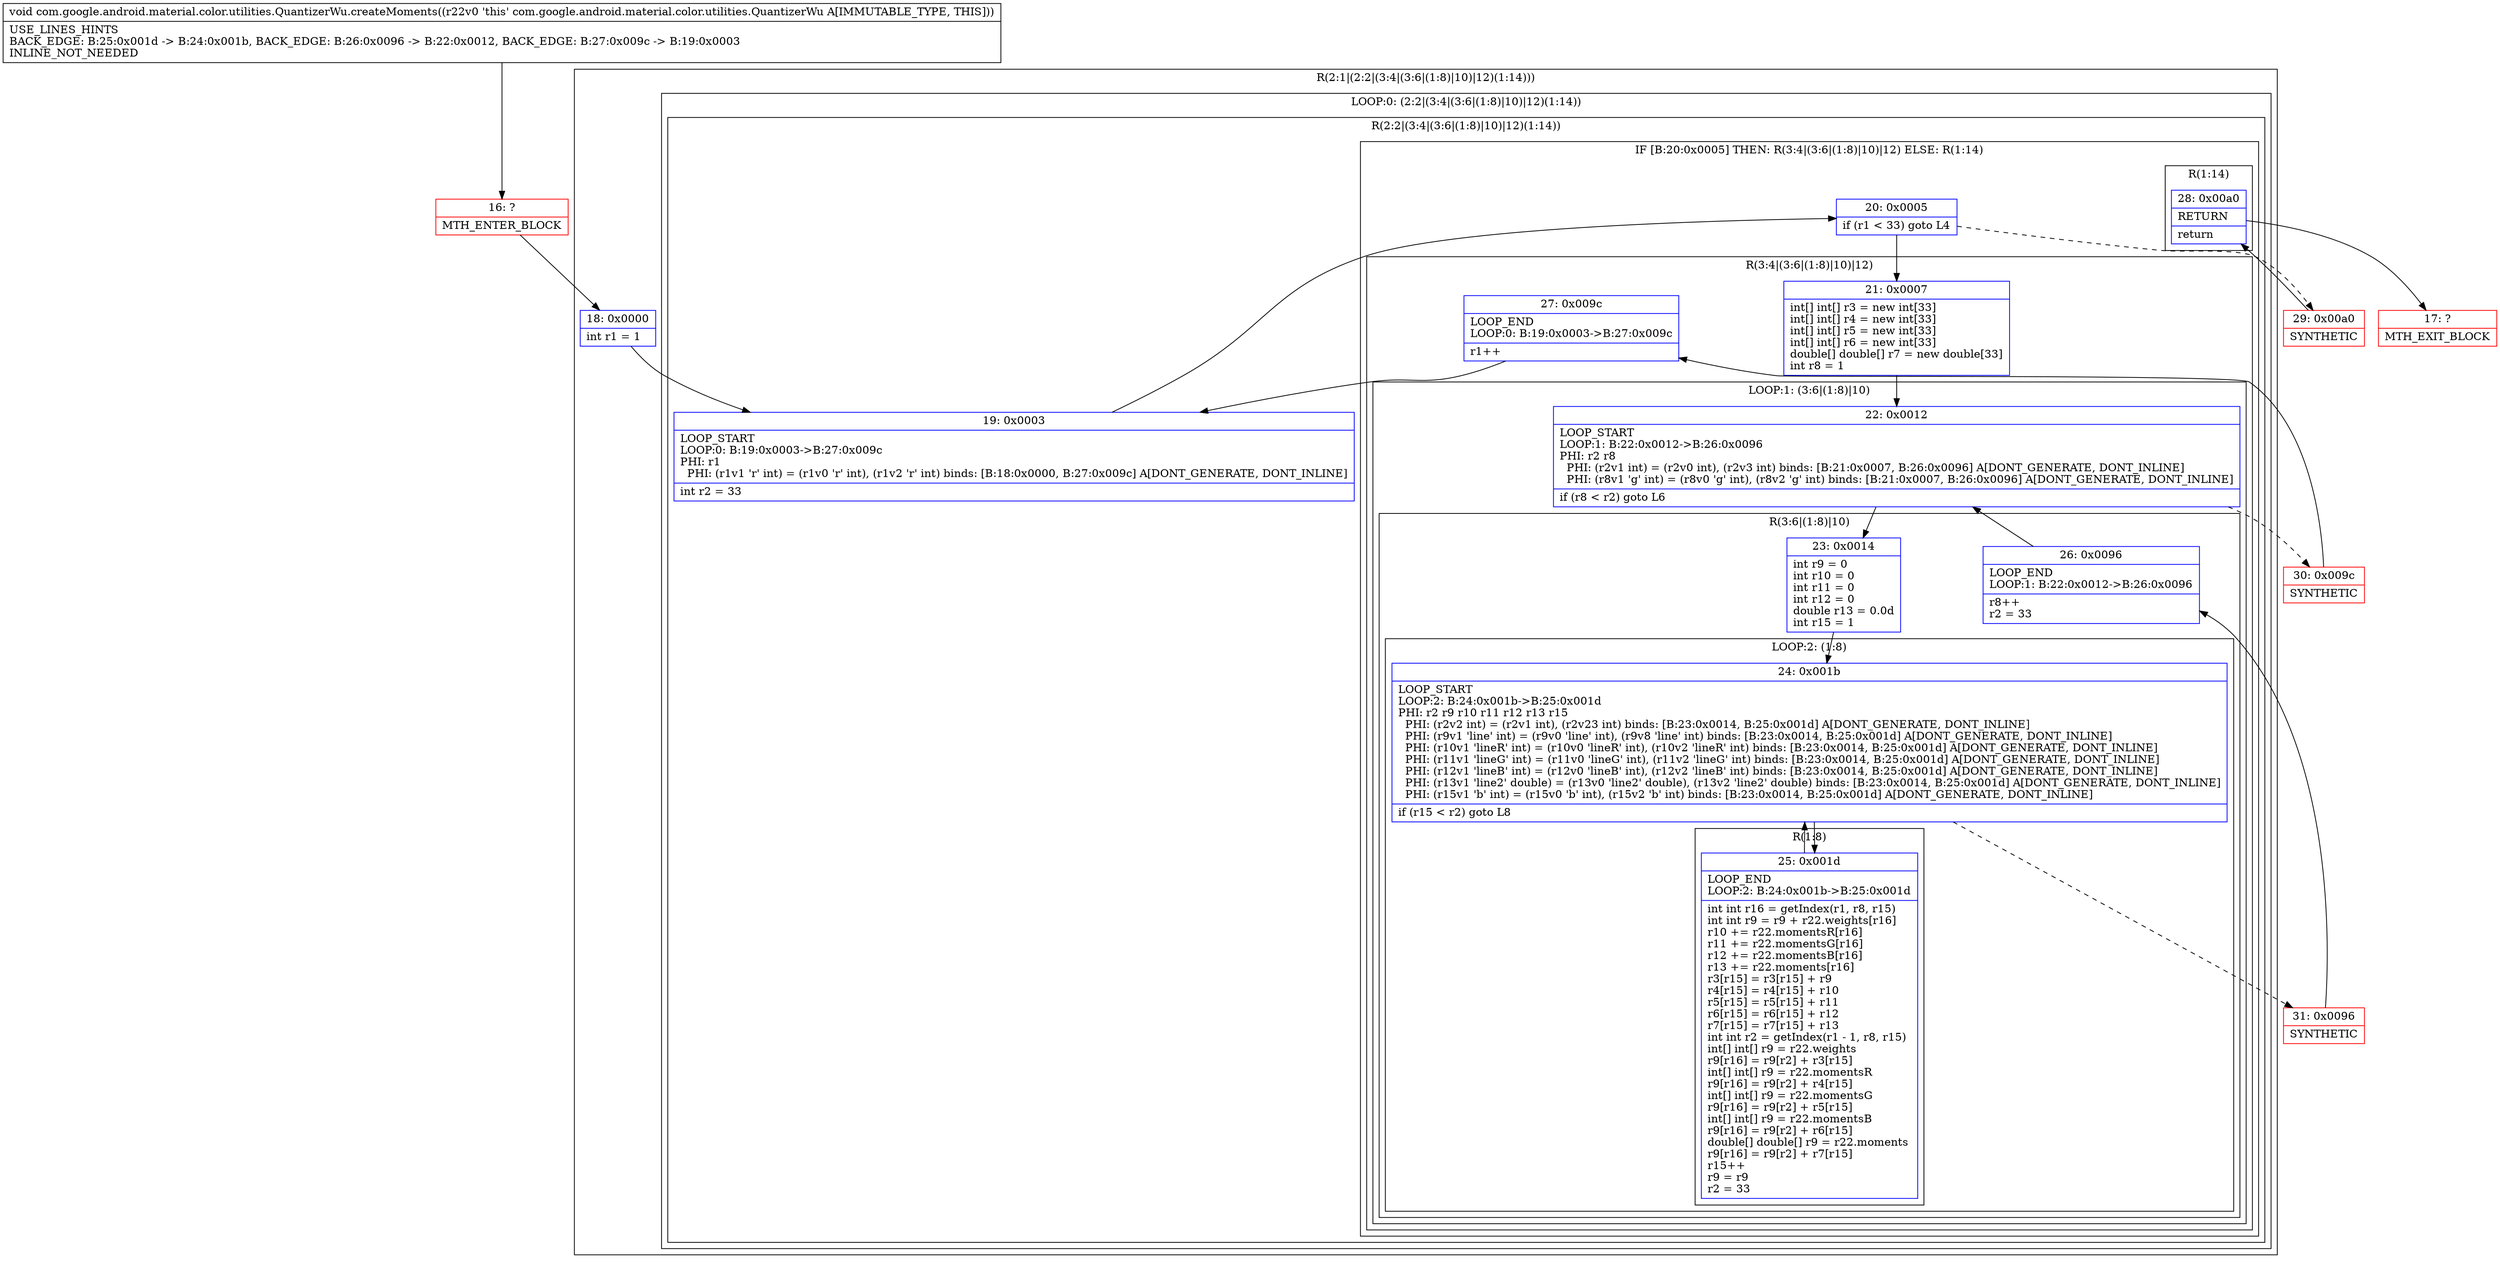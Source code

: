 digraph "CFG forcom.google.android.material.color.utilities.QuantizerWu.createMoments()V" {
subgraph cluster_Region_1374760981 {
label = "R(2:1|(2:2|(3:4|(3:6|(1:8)|10)|12)(1:14)))";
node [shape=record,color=blue];
Node_18 [shape=record,label="{18\:\ 0x0000|int r1 = 1\l}"];
subgraph cluster_LoopRegion_834551300 {
label = "LOOP:0: (2:2|(3:4|(3:6|(1:8)|10)|12)(1:14))";
node [shape=record,color=blue];
subgraph cluster_Region_422367276 {
label = "R(2:2|(3:4|(3:6|(1:8)|10)|12)(1:14))";
node [shape=record,color=blue];
Node_19 [shape=record,label="{19\:\ 0x0003|LOOP_START\lLOOP:0: B:19:0x0003\-\>B:27:0x009c\lPHI: r1 \l  PHI: (r1v1 'r' int) = (r1v0 'r' int), (r1v2 'r' int) binds: [B:18:0x0000, B:27:0x009c] A[DONT_GENERATE, DONT_INLINE]\l|int r2 = 33\l}"];
subgraph cluster_IfRegion_1358956976 {
label = "IF [B:20:0x0005] THEN: R(3:4|(3:6|(1:8)|10)|12) ELSE: R(1:14)";
node [shape=record,color=blue];
Node_20 [shape=record,label="{20\:\ 0x0005|if (r1 \< 33) goto L4\l}"];
subgraph cluster_Region_1108929781 {
label = "R(3:4|(3:6|(1:8)|10)|12)";
node [shape=record,color=blue];
Node_21 [shape=record,label="{21\:\ 0x0007|int[] int[] r3 = new int[33]\lint[] int[] r4 = new int[33]\lint[] int[] r5 = new int[33]\lint[] int[] r6 = new int[33]\ldouble[] double[] r7 = new double[33]\lint r8 = 1\l}"];
subgraph cluster_LoopRegion_1296707339 {
label = "LOOP:1: (3:6|(1:8)|10)";
node [shape=record,color=blue];
Node_22 [shape=record,label="{22\:\ 0x0012|LOOP_START\lLOOP:1: B:22:0x0012\-\>B:26:0x0096\lPHI: r2 r8 \l  PHI: (r2v1 int) = (r2v0 int), (r2v3 int) binds: [B:21:0x0007, B:26:0x0096] A[DONT_GENERATE, DONT_INLINE]\l  PHI: (r8v1 'g' int) = (r8v0 'g' int), (r8v2 'g' int) binds: [B:21:0x0007, B:26:0x0096] A[DONT_GENERATE, DONT_INLINE]\l|if (r8 \< r2) goto L6\l}"];
subgraph cluster_Region_475457720 {
label = "R(3:6|(1:8)|10)";
node [shape=record,color=blue];
Node_23 [shape=record,label="{23\:\ 0x0014|int r9 = 0\lint r10 = 0\lint r11 = 0\lint r12 = 0\ldouble r13 = 0.0d\lint r15 = 1\l}"];
subgraph cluster_LoopRegion_623576730 {
label = "LOOP:2: (1:8)";
node [shape=record,color=blue];
Node_24 [shape=record,label="{24\:\ 0x001b|LOOP_START\lLOOP:2: B:24:0x001b\-\>B:25:0x001d\lPHI: r2 r9 r10 r11 r12 r13 r15 \l  PHI: (r2v2 int) = (r2v1 int), (r2v23 int) binds: [B:23:0x0014, B:25:0x001d] A[DONT_GENERATE, DONT_INLINE]\l  PHI: (r9v1 'line' int) = (r9v0 'line' int), (r9v8 'line' int) binds: [B:23:0x0014, B:25:0x001d] A[DONT_GENERATE, DONT_INLINE]\l  PHI: (r10v1 'lineR' int) = (r10v0 'lineR' int), (r10v2 'lineR' int) binds: [B:23:0x0014, B:25:0x001d] A[DONT_GENERATE, DONT_INLINE]\l  PHI: (r11v1 'lineG' int) = (r11v0 'lineG' int), (r11v2 'lineG' int) binds: [B:23:0x0014, B:25:0x001d] A[DONT_GENERATE, DONT_INLINE]\l  PHI: (r12v1 'lineB' int) = (r12v0 'lineB' int), (r12v2 'lineB' int) binds: [B:23:0x0014, B:25:0x001d] A[DONT_GENERATE, DONT_INLINE]\l  PHI: (r13v1 'line2' double) = (r13v0 'line2' double), (r13v2 'line2' double) binds: [B:23:0x0014, B:25:0x001d] A[DONT_GENERATE, DONT_INLINE]\l  PHI: (r15v1 'b' int) = (r15v0 'b' int), (r15v2 'b' int) binds: [B:23:0x0014, B:25:0x001d] A[DONT_GENERATE, DONT_INLINE]\l|if (r15 \< r2) goto L8\l}"];
subgraph cluster_Region_1099243921 {
label = "R(1:8)";
node [shape=record,color=blue];
Node_25 [shape=record,label="{25\:\ 0x001d|LOOP_END\lLOOP:2: B:24:0x001b\-\>B:25:0x001d\l|int int r16 = getIndex(r1, r8, r15)\lint int r9 = r9 + r22.weights[r16]\lr10 += r22.momentsR[r16]\lr11 += r22.momentsG[r16]\lr12 += r22.momentsB[r16]\lr13 += r22.moments[r16]\lr3[r15] = r3[r15] + r9\lr4[r15] = r4[r15] + r10\lr5[r15] = r5[r15] + r11\lr6[r15] = r6[r15] + r12\lr7[r15] = r7[r15] + r13\lint int r2 = getIndex(r1 \- 1, r8, r15)\lint[] int[] r9 = r22.weights\lr9[r16] = r9[r2] + r3[r15]\lint[] int[] r9 = r22.momentsR\lr9[r16] = r9[r2] + r4[r15]\lint[] int[] r9 = r22.momentsG\lr9[r16] = r9[r2] + r5[r15]\lint[] int[] r9 = r22.momentsB\lr9[r16] = r9[r2] + r6[r15]\ldouble[] double[] r9 = r22.moments\lr9[r16] = r9[r2] + r7[r15]\lr15++\lr9 = r9\lr2 = 33\l}"];
}
}
Node_26 [shape=record,label="{26\:\ 0x0096|LOOP_END\lLOOP:1: B:22:0x0012\-\>B:26:0x0096\l|r8++\lr2 = 33\l}"];
}
}
Node_27 [shape=record,label="{27\:\ 0x009c|LOOP_END\lLOOP:0: B:19:0x0003\-\>B:27:0x009c\l|r1++\l}"];
}
subgraph cluster_Region_2107970968 {
label = "R(1:14)";
node [shape=record,color=blue];
Node_28 [shape=record,label="{28\:\ 0x00a0|RETURN\l|return\l}"];
}
}
}
}
}
Node_16 [shape=record,color=red,label="{16\:\ ?|MTH_ENTER_BLOCK\l}"];
Node_31 [shape=record,color=red,label="{31\:\ 0x0096|SYNTHETIC\l}"];
Node_30 [shape=record,color=red,label="{30\:\ 0x009c|SYNTHETIC\l}"];
Node_29 [shape=record,color=red,label="{29\:\ 0x00a0|SYNTHETIC\l}"];
Node_17 [shape=record,color=red,label="{17\:\ ?|MTH_EXIT_BLOCK\l}"];
MethodNode[shape=record,label="{void com.google.android.material.color.utilities.QuantizerWu.createMoments((r22v0 'this' com.google.android.material.color.utilities.QuantizerWu A[IMMUTABLE_TYPE, THIS]))  | USE_LINES_HINTS\lBACK_EDGE: B:25:0x001d \-\> B:24:0x001b, BACK_EDGE: B:26:0x0096 \-\> B:22:0x0012, BACK_EDGE: B:27:0x009c \-\> B:19:0x0003\lINLINE_NOT_NEEDED\l}"];
MethodNode -> Node_16;Node_18 -> Node_19;
Node_19 -> Node_20;
Node_20 -> Node_21;
Node_20 -> Node_29[style=dashed];
Node_21 -> Node_22;
Node_22 -> Node_23;
Node_22 -> Node_30[style=dashed];
Node_23 -> Node_24;
Node_24 -> Node_25;
Node_24 -> Node_31[style=dashed];
Node_25 -> Node_24;
Node_26 -> Node_22;
Node_27 -> Node_19;
Node_28 -> Node_17;
Node_16 -> Node_18;
Node_31 -> Node_26;
Node_30 -> Node_27;
Node_29 -> Node_28;
}

